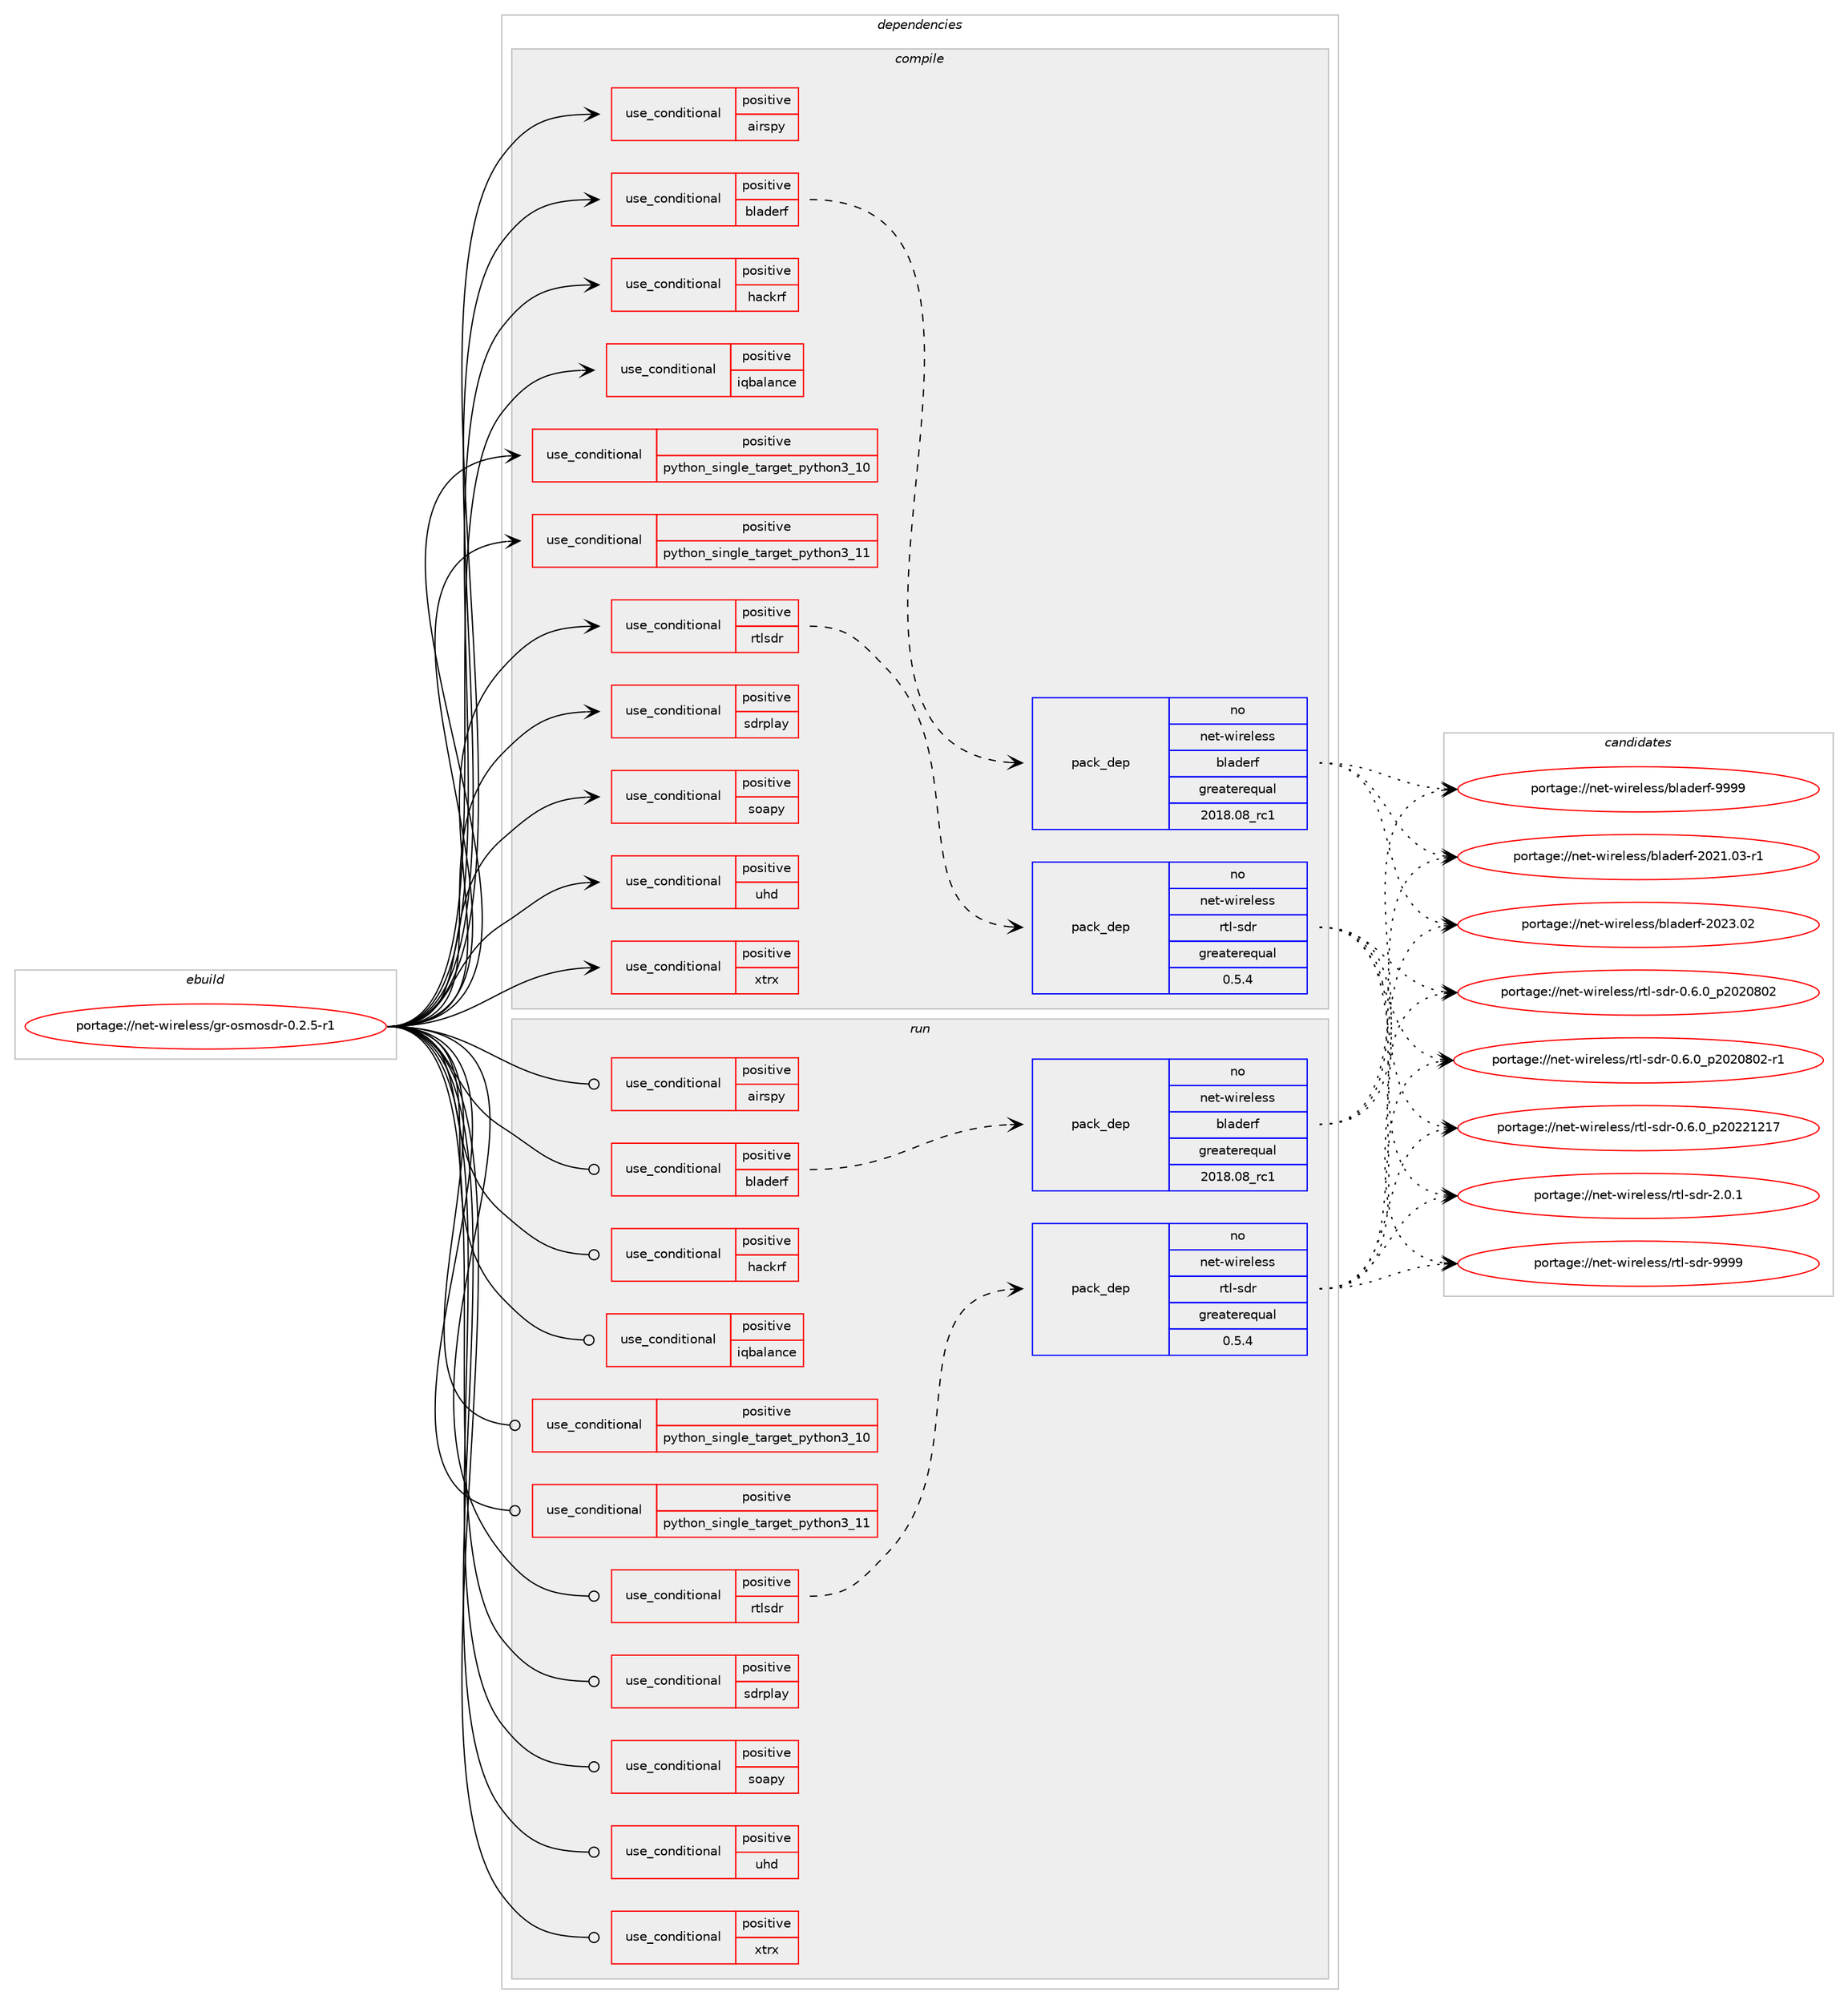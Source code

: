 digraph prolog {

# *************
# Graph options
# *************

newrank=true;
concentrate=true;
compound=true;
graph [rankdir=LR,fontname=Helvetica,fontsize=10,ranksep=1.5];#, ranksep=2.5, nodesep=0.2];
edge  [arrowhead=vee];
node  [fontname=Helvetica,fontsize=10];

# **********
# The ebuild
# **********

subgraph cluster_leftcol {
color=gray;
rank=same;
label=<<i>ebuild</i>>;
id [label="portage://net-wireless/gr-osmosdr-0.2.5-r1", color=red, width=4, href="../net-wireless/gr-osmosdr-0.2.5-r1.svg"];
}

# ****************
# The dependencies
# ****************

subgraph cluster_midcol {
color=gray;
label=<<i>dependencies</i>>;
subgraph cluster_compile {
fillcolor="#eeeeee";
style=filled;
label=<<i>compile</i>>;
subgraph cond7564 {
dependency11347 [label=<<TABLE BORDER="0" CELLBORDER="1" CELLSPACING="0" CELLPADDING="4"><TR><TD ROWSPAN="3" CELLPADDING="10">use_conditional</TD></TR><TR><TD>positive</TD></TR><TR><TD>airspy</TD></TR></TABLE>>, shape=none, color=red];
# *** BEGIN UNKNOWN DEPENDENCY TYPE (TODO) ***
# dependency11347 -> package_dependency(portage://net-wireless/gr-osmosdr-0.2.5-r1,install,no,net-wireless,airspy,none,[,,],[],[])
# *** END UNKNOWN DEPENDENCY TYPE (TODO) ***

}
id:e -> dependency11347:w [weight=20,style="solid",arrowhead="vee"];
subgraph cond7565 {
dependency11348 [label=<<TABLE BORDER="0" CELLBORDER="1" CELLSPACING="0" CELLPADDING="4"><TR><TD ROWSPAN="3" CELLPADDING="10">use_conditional</TD></TR><TR><TD>positive</TD></TR><TR><TD>bladerf</TD></TR></TABLE>>, shape=none, color=red];
subgraph pack3666 {
dependency11349 [label=<<TABLE BORDER="0" CELLBORDER="1" CELLSPACING="0" CELLPADDING="4" WIDTH="220"><TR><TD ROWSPAN="6" CELLPADDING="30">pack_dep</TD></TR><TR><TD WIDTH="110">no</TD></TR><TR><TD>net-wireless</TD></TR><TR><TD>bladerf</TD></TR><TR><TD>greaterequal</TD></TR><TR><TD>2018.08_rc1</TD></TR></TABLE>>, shape=none, color=blue];
}
dependency11348:e -> dependency11349:w [weight=20,style="dashed",arrowhead="vee"];
}
id:e -> dependency11348:w [weight=20,style="solid",arrowhead="vee"];
subgraph cond7566 {
dependency11350 [label=<<TABLE BORDER="0" CELLBORDER="1" CELLSPACING="0" CELLPADDING="4"><TR><TD ROWSPAN="3" CELLPADDING="10">use_conditional</TD></TR><TR><TD>positive</TD></TR><TR><TD>hackrf</TD></TR></TABLE>>, shape=none, color=red];
# *** BEGIN UNKNOWN DEPENDENCY TYPE (TODO) ***
# dependency11350 -> package_dependency(portage://net-wireless/gr-osmosdr-0.2.5-r1,install,no,net-libs,libhackrf,none,[,,],any_same_slot,[])
# *** END UNKNOWN DEPENDENCY TYPE (TODO) ***

}
id:e -> dependency11350:w [weight=20,style="solid",arrowhead="vee"];
subgraph cond7567 {
dependency11351 [label=<<TABLE BORDER="0" CELLBORDER="1" CELLSPACING="0" CELLPADDING="4"><TR><TD ROWSPAN="3" CELLPADDING="10">use_conditional</TD></TR><TR><TD>positive</TD></TR><TR><TD>iqbalance</TD></TR></TABLE>>, shape=none, color=red];
# *** BEGIN UNKNOWN DEPENDENCY TYPE (TODO) ***
# dependency11351 -> package_dependency(portage://net-wireless/gr-osmosdr-0.2.5-r1,install,no,net-wireless,gr-iqbal,none,[,,],any_same_slot,[use(optenable(python_single_target_python3_10),negative),use(optenable(python_single_target_python3_11),negative)])
# *** END UNKNOWN DEPENDENCY TYPE (TODO) ***

}
id:e -> dependency11351:w [weight=20,style="solid",arrowhead="vee"];
subgraph cond7568 {
dependency11352 [label=<<TABLE BORDER="0" CELLBORDER="1" CELLSPACING="0" CELLPADDING="4"><TR><TD ROWSPAN="3" CELLPADDING="10">use_conditional</TD></TR><TR><TD>positive</TD></TR><TR><TD>python_single_target_python3_10</TD></TR></TABLE>>, shape=none, color=red];
# *** BEGIN UNKNOWN DEPENDENCY TYPE (TODO) ***
# dependency11352 -> package_dependency(portage://net-wireless/gr-osmosdr-0.2.5-r1,install,no,dev-lang,python,none,[,,],[slot(3.10)],[])
# *** END UNKNOWN DEPENDENCY TYPE (TODO) ***

}
id:e -> dependency11352:w [weight=20,style="solid",arrowhead="vee"];
subgraph cond7569 {
dependency11353 [label=<<TABLE BORDER="0" CELLBORDER="1" CELLSPACING="0" CELLPADDING="4"><TR><TD ROWSPAN="3" CELLPADDING="10">use_conditional</TD></TR><TR><TD>positive</TD></TR><TR><TD>python_single_target_python3_11</TD></TR></TABLE>>, shape=none, color=red];
# *** BEGIN UNKNOWN DEPENDENCY TYPE (TODO) ***
# dependency11353 -> package_dependency(portage://net-wireless/gr-osmosdr-0.2.5-r1,install,no,dev-lang,python,none,[,,],[slot(3.11)],[])
# *** END UNKNOWN DEPENDENCY TYPE (TODO) ***

}
id:e -> dependency11353:w [weight=20,style="solid",arrowhead="vee"];
subgraph cond7570 {
dependency11354 [label=<<TABLE BORDER="0" CELLBORDER="1" CELLSPACING="0" CELLPADDING="4"><TR><TD ROWSPAN="3" CELLPADDING="10">use_conditional</TD></TR><TR><TD>positive</TD></TR><TR><TD>rtlsdr</TD></TR></TABLE>>, shape=none, color=red];
subgraph pack3667 {
dependency11355 [label=<<TABLE BORDER="0" CELLBORDER="1" CELLSPACING="0" CELLPADDING="4" WIDTH="220"><TR><TD ROWSPAN="6" CELLPADDING="30">pack_dep</TD></TR><TR><TD WIDTH="110">no</TD></TR><TR><TD>net-wireless</TD></TR><TR><TD>rtl-sdr</TD></TR><TR><TD>greaterequal</TD></TR><TR><TD>0.5.4</TD></TR></TABLE>>, shape=none, color=blue];
}
dependency11354:e -> dependency11355:w [weight=20,style="dashed",arrowhead="vee"];
}
id:e -> dependency11354:w [weight=20,style="solid",arrowhead="vee"];
subgraph cond7571 {
dependency11356 [label=<<TABLE BORDER="0" CELLBORDER="1" CELLSPACING="0" CELLPADDING="4"><TR><TD ROWSPAN="3" CELLPADDING="10">use_conditional</TD></TR><TR><TD>positive</TD></TR><TR><TD>sdrplay</TD></TR></TABLE>>, shape=none, color=red];
# *** BEGIN UNKNOWN DEPENDENCY TYPE (TODO) ***
# dependency11356 -> package_dependency(portage://net-wireless/gr-osmosdr-0.2.5-r1,install,no,net-wireless,sdrplay,none,[,,],[],[])
# *** END UNKNOWN DEPENDENCY TYPE (TODO) ***

}
id:e -> dependency11356:w [weight=20,style="solid",arrowhead="vee"];
subgraph cond7572 {
dependency11357 [label=<<TABLE BORDER="0" CELLBORDER="1" CELLSPACING="0" CELLPADDING="4"><TR><TD ROWSPAN="3" CELLPADDING="10">use_conditional</TD></TR><TR><TD>positive</TD></TR><TR><TD>soapy</TD></TR></TABLE>>, shape=none, color=red];
# *** BEGIN UNKNOWN DEPENDENCY TYPE (TODO) ***
# dependency11357 -> package_dependency(portage://net-wireless/gr-osmosdr-0.2.5-r1,install,no,net-wireless,soapysdr,none,[,,],any_same_slot,[])
# *** END UNKNOWN DEPENDENCY TYPE (TODO) ***

}
id:e -> dependency11357:w [weight=20,style="solid",arrowhead="vee"];
subgraph cond7573 {
dependency11358 [label=<<TABLE BORDER="0" CELLBORDER="1" CELLSPACING="0" CELLPADDING="4"><TR><TD ROWSPAN="3" CELLPADDING="10">use_conditional</TD></TR><TR><TD>positive</TD></TR><TR><TD>uhd</TD></TR></TABLE>>, shape=none, color=red];
# *** BEGIN UNKNOWN DEPENDENCY TYPE (TODO) ***
# dependency11358 -> package_dependency(portage://net-wireless/gr-osmosdr-0.2.5-r1,install,no,net-wireless,uhd,none,[,,],any_same_slot,[use(optenable(python_single_target_python3_10),negative),use(optenable(python_single_target_python3_11),negative)])
# *** END UNKNOWN DEPENDENCY TYPE (TODO) ***

}
id:e -> dependency11358:w [weight=20,style="solid",arrowhead="vee"];
subgraph cond7574 {
dependency11359 [label=<<TABLE BORDER="0" CELLBORDER="1" CELLSPACING="0" CELLPADDING="4"><TR><TD ROWSPAN="3" CELLPADDING="10">use_conditional</TD></TR><TR><TD>positive</TD></TR><TR><TD>xtrx</TD></TR></TABLE>>, shape=none, color=red];
# *** BEGIN UNKNOWN DEPENDENCY TYPE (TODO) ***
# dependency11359 -> package_dependency(portage://net-wireless/gr-osmosdr-0.2.5-r1,install,no,net-wireless,libxtrx,none,[,,],[],[])
# *** END UNKNOWN DEPENDENCY TYPE (TODO) ***

}
id:e -> dependency11359:w [weight=20,style="solid",arrowhead="vee"];
# *** BEGIN UNKNOWN DEPENDENCY TYPE (TODO) ***
# id -> package_dependency(portage://net-wireless/gr-osmosdr-0.2.5-r1,install,no,dev-libs,boost,none,[,,],any_same_slot,[])
# *** END UNKNOWN DEPENDENCY TYPE (TODO) ***

# *** BEGIN UNKNOWN DEPENDENCY TYPE (TODO) ***
# id -> package_dependency(portage://net-wireless/gr-osmosdr-0.2.5-r1,install,no,dev-libs,log4cpp,none,[,,],[],[])
# *** END UNKNOWN DEPENDENCY TYPE (TODO) ***

# *** BEGIN UNKNOWN DEPENDENCY TYPE (TODO) ***
# id -> package_dependency(portage://net-wireless/gr-osmosdr-0.2.5-r1,install,no,net-wireless,gnuradio,none,[,,],[slot(0),equal],[use(optenable(python_single_target_python3_10),negative),use(optenable(python_single_target_python3_11),negative)])
# *** END UNKNOWN DEPENDENCY TYPE (TODO) ***

# *** BEGIN UNKNOWN DEPENDENCY TYPE (TODO) ***
# id -> package_dependency(portage://net-wireless/gr-osmosdr-0.2.5-r1,install,no,sci-libs,volk,none,[,,],any_same_slot,[])
# *** END UNKNOWN DEPENDENCY TYPE (TODO) ***

}
subgraph cluster_compileandrun {
fillcolor="#eeeeee";
style=filled;
label=<<i>compile and run</i>>;
}
subgraph cluster_run {
fillcolor="#eeeeee";
style=filled;
label=<<i>run</i>>;
subgraph cond7575 {
dependency11360 [label=<<TABLE BORDER="0" CELLBORDER="1" CELLSPACING="0" CELLPADDING="4"><TR><TD ROWSPAN="3" CELLPADDING="10">use_conditional</TD></TR><TR><TD>positive</TD></TR><TR><TD>airspy</TD></TR></TABLE>>, shape=none, color=red];
# *** BEGIN UNKNOWN DEPENDENCY TYPE (TODO) ***
# dependency11360 -> package_dependency(portage://net-wireless/gr-osmosdr-0.2.5-r1,run,no,net-wireless,airspy,none,[,,],[],[])
# *** END UNKNOWN DEPENDENCY TYPE (TODO) ***

}
id:e -> dependency11360:w [weight=20,style="solid",arrowhead="odot"];
subgraph cond7576 {
dependency11361 [label=<<TABLE BORDER="0" CELLBORDER="1" CELLSPACING="0" CELLPADDING="4"><TR><TD ROWSPAN="3" CELLPADDING="10">use_conditional</TD></TR><TR><TD>positive</TD></TR><TR><TD>bladerf</TD></TR></TABLE>>, shape=none, color=red];
subgraph pack3668 {
dependency11362 [label=<<TABLE BORDER="0" CELLBORDER="1" CELLSPACING="0" CELLPADDING="4" WIDTH="220"><TR><TD ROWSPAN="6" CELLPADDING="30">pack_dep</TD></TR><TR><TD WIDTH="110">no</TD></TR><TR><TD>net-wireless</TD></TR><TR><TD>bladerf</TD></TR><TR><TD>greaterequal</TD></TR><TR><TD>2018.08_rc1</TD></TR></TABLE>>, shape=none, color=blue];
}
dependency11361:e -> dependency11362:w [weight=20,style="dashed",arrowhead="vee"];
}
id:e -> dependency11361:w [weight=20,style="solid",arrowhead="odot"];
subgraph cond7577 {
dependency11363 [label=<<TABLE BORDER="0" CELLBORDER="1" CELLSPACING="0" CELLPADDING="4"><TR><TD ROWSPAN="3" CELLPADDING="10">use_conditional</TD></TR><TR><TD>positive</TD></TR><TR><TD>hackrf</TD></TR></TABLE>>, shape=none, color=red];
# *** BEGIN UNKNOWN DEPENDENCY TYPE (TODO) ***
# dependency11363 -> package_dependency(portage://net-wireless/gr-osmosdr-0.2.5-r1,run,no,net-libs,libhackrf,none,[,,],any_same_slot,[])
# *** END UNKNOWN DEPENDENCY TYPE (TODO) ***

}
id:e -> dependency11363:w [weight=20,style="solid",arrowhead="odot"];
subgraph cond7578 {
dependency11364 [label=<<TABLE BORDER="0" CELLBORDER="1" CELLSPACING="0" CELLPADDING="4"><TR><TD ROWSPAN="3" CELLPADDING="10">use_conditional</TD></TR><TR><TD>positive</TD></TR><TR><TD>iqbalance</TD></TR></TABLE>>, shape=none, color=red];
# *** BEGIN UNKNOWN DEPENDENCY TYPE (TODO) ***
# dependency11364 -> package_dependency(portage://net-wireless/gr-osmosdr-0.2.5-r1,run,no,net-wireless,gr-iqbal,none,[,,],any_same_slot,[use(optenable(python_single_target_python3_10),negative),use(optenable(python_single_target_python3_11),negative)])
# *** END UNKNOWN DEPENDENCY TYPE (TODO) ***

}
id:e -> dependency11364:w [weight=20,style="solid",arrowhead="odot"];
subgraph cond7579 {
dependency11365 [label=<<TABLE BORDER="0" CELLBORDER="1" CELLSPACING="0" CELLPADDING="4"><TR><TD ROWSPAN="3" CELLPADDING="10">use_conditional</TD></TR><TR><TD>positive</TD></TR><TR><TD>python_single_target_python3_10</TD></TR></TABLE>>, shape=none, color=red];
# *** BEGIN UNKNOWN DEPENDENCY TYPE (TODO) ***
# dependency11365 -> package_dependency(portage://net-wireless/gr-osmosdr-0.2.5-r1,run,no,dev-lang,python,none,[,,],[slot(3.10)],[])
# *** END UNKNOWN DEPENDENCY TYPE (TODO) ***

}
id:e -> dependency11365:w [weight=20,style="solid",arrowhead="odot"];
subgraph cond7580 {
dependency11366 [label=<<TABLE BORDER="0" CELLBORDER="1" CELLSPACING="0" CELLPADDING="4"><TR><TD ROWSPAN="3" CELLPADDING="10">use_conditional</TD></TR><TR><TD>positive</TD></TR><TR><TD>python_single_target_python3_11</TD></TR></TABLE>>, shape=none, color=red];
# *** BEGIN UNKNOWN DEPENDENCY TYPE (TODO) ***
# dependency11366 -> package_dependency(portage://net-wireless/gr-osmosdr-0.2.5-r1,run,no,dev-lang,python,none,[,,],[slot(3.11)],[])
# *** END UNKNOWN DEPENDENCY TYPE (TODO) ***

}
id:e -> dependency11366:w [weight=20,style="solid",arrowhead="odot"];
subgraph cond7581 {
dependency11367 [label=<<TABLE BORDER="0" CELLBORDER="1" CELLSPACING="0" CELLPADDING="4"><TR><TD ROWSPAN="3" CELLPADDING="10">use_conditional</TD></TR><TR><TD>positive</TD></TR><TR><TD>rtlsdr</TD></TR></TABLE>>, shape=none, color=red];
subgraph pack3669 {
dependency11368 [label=<<TABLE BORDER="0" CELLBORDER="1" CELLSPACING="0" CELLPADDING="4" WIDTH="220"><TR><TD ROWSPAN="6" CELLPADDING="30">pack_dep</TD></TR><TR><TD WIDTH="110">no</TD></TR><TR><TD>net-wireless</TD></TR><TR><TD>rtl-sdr</TD></TR><TR><TD>greaterequal</TD></TR><TR><TD>0.5.4</TD></TR></TABLE>>, shape=none, color=blue];
}
dependency11367:e -> dependency11368:w [weight=20,style="dashed",arrowhead="vee"];
}
id:e -> dependency11367:w [weight=20,style="solid",arrowhead="odot"];
subgraph cond7582 {
dependency11369 [label=<<TABLE BORDER="0" CELLBORDER="1" CELLSPACING="0" CELLPADDING="4"><TR><TD ROWSPAN="3" CELLPADDING="10">use_conditional</TD></TR><TR><TD>positive</TD></TR><TR><TD>sdrplay</TD></TR></TABLE>>, shape=none, color=red];
# *** BEGIN UNKNOWN DEPENDENCY TYPE (TODO) ***
# dependency11369 -> package_dependency(portage://net-wireless/gr-osmosdr-0.2.5-r1,run,no,net-wireless,sdrplay,none,[,,],[],[])
# *** END UNKNOWN DEPENDENCY TYPE (TODO) ***

}
id:e -> dependency11369:w [weight=20,style="solid",arrowhead="odot"];
subgraph cond7583 {
dependency11370 [label=<<TABLE BORDER="0" CELLBORDER="1" CELLSPACING="0" CELLPADDING="4"><TR><TD ROWSPAN="3" CELLPADDING="10">use_conditional</TD></TR><TR><TD>positive</TD></TR><TR><TD>soapy</TD></TR></TABLE>>, shape=none, color=red];
# *** BEGIN UNKNOWN DEPENDENCY TYPE (TODO) ***
# dependency11370 -> package_dependency(portage://net-wireless/gr-osmosdr-0.2.5-r1,run,no,net-wireless,soapysdr,none,[,,],any_same_slot,[])
# *** END UNKNOWN DEPENDENCY TYPE (TODO) ***

}
id:e -> dependency11370:w [weight=20,style="solid",arrowhead="odot"];
subgraph cond7584 {
dependency11371 [label=<<TABLE BORDER="0" CELLBORDER="1" CELLSPACING="0" CELLPADDING="4"><TR><TD ROWSPAN="3" CELLPADDING="10">use_conditional</TD></TR><TR><TD>positive</TD></TR><TR><TD>uhd</TD></TR></TABLE>>, shape=none, color=red];
# *** BEGIN UNKNOWN DEPENDENCY TYPE (TODO) ***
# dependency11371 -> package_dependency(portage://net-wireless/gr-osmosdr-0.2.5-r1,run,no,net-wireless,uhd,none,[,,],any_same_slot,[use(optenable(python_single_target_python3_10),negative),use(optenable(python_single_target_python3_11),negative)])
# *** END UNKNOWN DEPENDENCY TYPE (TODO) ***

}
id:e -> dependency11371:w [weight=20,style="solid",arrowhead="odot"];
subgraph cond7585 {
dependency11372 [label=<<TABLE BORDER="0" CELLBORDER="1" CELLSPACING="0" CELLPADDING="4"><TR><TD ROWSPAN="3" CELLPADDING="10">use_conditional</TD></TR><TR><TD>positive</TD></TR><TR><TD>xtrx</TD></TR></TABLE>>, shape=none, color=red];
# *** BEGIN UNKNOWN DEPENDENCY TYPE (TODO) ***
# dependency11372 -> package_dependency(portage://net-wireless/gr-osmosdr-0.2.5-r1,run,no,net-wireless,libxtrx,none,[,,],[],[])
# *** END UNKNOWN DEPENDENCY TYPE (TODO) ***

}
id:e -> dependency11372:w [weight=20,style="solid",arrowhead="odot"];
# *** BEGIN UNKNOWN DEPENDENCY TYPE (TODO) ***
# id -> package_dependency(portage://net-wireless/gr-osmosdr-0.2.5-r1,run,no,dev-libs,boost,none,[,,],any_same_slot,[])
# *** END UNKNOWN DEPENDENCY TYPE (TODO) ***

# *** BEGIN UNKNOWN DEPENDENCY TYPE (TODO) ***
# id -> package_dependency(portage://net-wireless/gr-osmosdr-0.2.5-r1,run,no,dev-libs,log4cpp,none,[,,],[],[])
# *** END UNKNOWN DEPENDENCY TYPE (TODO) ***

# *** BEGIN UNKNOWN DEPENDENCY TYPE (TODO) ***
# id -> package_dependency(portage://net-wireless/gr-osmosdr-0.2.5-r1,run,no,net-wireless,gnuradio,none,[,,],[slot(0),equal],[use(optenable(python_single_target_python3_10),negative),use(optenable(python_single_target_python3_11),negative)])
# *** END UNKNOWN DEPENDENCY TYPE (TODO) ***

# *** BEGIN UNKNOWN DEPENDENCY TYPE (TODO) ***
# id -> package_dependency(portage://net-wireless/gr-osmosdr-0.2.5-r1,run,no,sci-libs,volk,none,[,,],any_same_slot,[])
# *** END UNKNOWN DEPENDENCY TYPE (TODO) ***

}
}

# **************
# The candidates
# **************

subgraph cluster_choices {
rank=same;
color=gray;
label=<<i>candidates</i>>;

subgraph choice3666 {
color=black;
nodesep=1;
choice1101011164511910511410110810111511547981089710010111410245504850494648514511449 [label="portage://net-wireless/bladerf-2021.03-r1", color=red, width=4,href="../net-wireless/bladerf-2021.03-r1.svg"];
choice110101116451191051141011081011151154798108971001011141024550485051464850 [label="portage://net-wireless/bladerf-2023.02", color=red, width=4,href="../net-wireless/bladerf-2023.02.svg"];
choice110101116451191051141011081011151154798108971001011141024557575757 [label="portage://net-wireless/bladerf-9999", color=red, width=4,href="../net-wireless/bladerf-9999.svg"];
dependency11349:e -> choice1101011164511910511410110810111511547981089710010111410245504850494648514511449:w [style=dotted,weight="100"];
dependency11349:e -> choice110101116451191051141011081011151154798108971001011141024550485051464850:w [style=dotted,weight="100"];
dependency11349:e -> choice110101116451191051141011081011151154798108971001011141024557575757:w [style=dotted,weight="100"];
}
subgraph choice3667 {
color=black;
nodesep=1;
choice1101011164511910511410110810111511547114116108451151001144548465446489511250485048564850 [label="portage://net-wireless/rtl-sdr-0.6.0_p2020802", color=red, width=4,href="../net-wireless/rtl-sdr-0.6.0_p2020802.svg"];
choice11010111645119105114101108101115115471141161084511510011445484654464895112504850485648504511449 [label="portage://net-wireless/rtl-sdr-0.6.0_p2020802-r1", color=red, width=4,href="../net-wireless/rtl-sdr-0.6.0_p2020802-r1.svg"];
choice110101116451191051141011081011151154711411610845115100114454846544648951125048505049504955 [label="portage://net-wireless/rtl-sdr-0.6.0_p20221217", color=red, width=4,href="../net-wireless/rtl-sdr-0.6.0_p20221217.svg"];
choice110101116451191051141011081011151154711411610845115100114455046484649 [label="portage://net-wireless/rtl-sdr-2.0.1", color=red, width=4,href="../net-wireless/rtl-sdr-2.0.1.svg"];
choice1101011164511910511410110810111511547114116108451151001144557575757 [label="portage://net-wireless/rtl-sdr-9999", color=red, width=4,href="../net-wireless/rtl-sdr-9999.svg"];
dependency11355:e -> choice1101011164511910511410110810111511547114116108451151001144548465446489511250485048564850:w [style=dotted,weight="100"];
dependency11355:e -> choice11010111645119105114101108101115115471141161084511510011445484654464895112504850485648504511449:w [style=dotted,weight="100"];
dependency11355:e -> choice110101116451191051141011081011151154711411610845115100114454846544648951125048505049504955:w [style=dotted,weight="100"];
dependency11355:e -> choice110101116451191051141011081011151154711411610845115100114455046484649:w [style=dotted,weight="100"];
dependency11355:e -> choice1101011164511910511410110810111511547114116108451151001144557575757:w [style=dotted,weight="100"];
}
subgraph choice3668 {
color=black;
nodesep=1;
choice1101011164511910511410110810111511547981089710010111410245504850494648514511449 [label="portage://net-wireless/bladerf-2021.03-r1", color=red, width=4,href="../net-wireless/bladerf-2021.03-r1.svg"];
choice110101116451191051141011081011151154798108971001011141024550485051464850 [label="portage://net-wireless/bladerf-2023.02", color=red, width=4,href="../net-wireless/bladerf-2023.02.svg"];
choice110101116451191051141011081011151154798108971001011141024557575757 [label="portage://net-wireless/bladerf-9999", color=red, width=4,href="../net-wireless/bladerf-9999.svg"];
dependency11362:e -> choice1101011164511910511410110810111511547981089710010111410245504850494648514511449:w [style=dotted,weight="100"];
dependency11362:e -> choice110101116451191051141011081011151154798108971001011141024550485051464850:w [style=dotted,weight="100"];
dependency11362:e -> choice110101116451191051141011081011151154798108971001011141024557575757:w [style=dotted,weight="100"];
}
subgraph choice3669 {
color=black;
nodesep=1;
choice1101011164511910511410110810111511547114116108451151001144548465446489511250485048564850 [label="portage://net-wireless/rtl-sdr-0.6.0_p2020802", color=red, width=4,href="../net-wireless/rtl-sdr-0.6.0_p2020802.svg"];
choice11010111645119105114101108101115115471141161084511510011445484654464895112504850485648504511449 [label="portage://net-wireless/rtl-sdr-0.6.0_p2020802-r1", color=red, width=4,href="../net-wireless/rtl-sdr-0.6.0_p2020802-r1.svg"];
choice110101116451191051141011081011151154711411610845115100114454846544648951125048505049504955 [label="portage://net-wireless/rtl-sdr-0.6.0_p20221217", color=red, width=4,href="../net-wireless/rtl-sdr-0.6.0_p20221217.svg"];
choice110101116451191051141011081011151154711411610845115100114455046484649 [label="portage://net-wireless/rtl-sdr-2.0.1", color=red, width=4,href="../net-wireless/rtl-sdr-2.0.1.svg"];
choice1101011164511910511410110810111511547114116108451151001144557575757 [label="portage://net-wireless/rtl-sdr-9999", color=red, width=4,href="../net-wireless/rtl-sdr-9999.svg"];
dependency11368:e -> choice1101011164511910511410110810111511547114116108451151001144548465446489511250485048564850:w [style=dotted,weight="100"];
dependency11368:e -> choice11010111645119105114101108101115115471141161084511510011445484654464895112504850485648504511449:w [style=dotted,weight="100"];
dependency11368:e -> choice110101116451191051141011081011151154711411610845115100114454846544648951125048505049504955:w [style=dotted,weight="100"];
dependency11368:e -> choice110101116451191051141011081011151154711411610845115100114455046484649:w [style=dotted,weight="100"];
dependency11368:e -> choice1101011164511910511410110810111511547114116108451151001144557575757:w [style=dotted,weight="100"];
}
}

}
